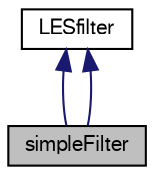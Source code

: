 digraph "simpleFilter"
{
  bgcolor="transparent";
  edge [fontname="FreeSans",fontsize="10",labelfontname="FreeSans",labelfontsize="10"];
  node [fontname="FreeSans",fontsize="10",shape=record];
  Node2 [label="simpleFilter",height=0.2,width=0.4,color="black", fillcolor="grey75", style="filled", fontcolor="black"];
  Node3 -> Node2 [dir="back",color="midnightblue",fontsize="10",style="solid",fontname="FreeSans"];
  Node3 [label="LESfilter",height=0.2,width=0.4,color="black",URL="$a31138.html",tooltip="Abstract class for LES filters. "];
  Node3 -> Node2 [dir="back",color="midnightblue",fontsize="10",style="solid",fontname="FreeSans"];
}
